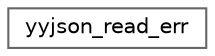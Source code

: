 digraph "类继承关系图"
{
 // LATEX_PDF_SIZE
  bgcolor="transparent";
  edge [fontname=Helvetica,fontsize=10,labelfontname=Helvetica,labelfontsize=10];
  node [fontname=Helvetica,fontsize=10,shape=box,height=0.2,width=0.4];
  rankdir="LR";
  Node0 [id="Node000000",label="yyjson_read_err",height=0.2,width=0.4,color="grey40", fillcolor="white", style="filled",URL="$structyyjson__read__err.html",tooltip=" "];
}

